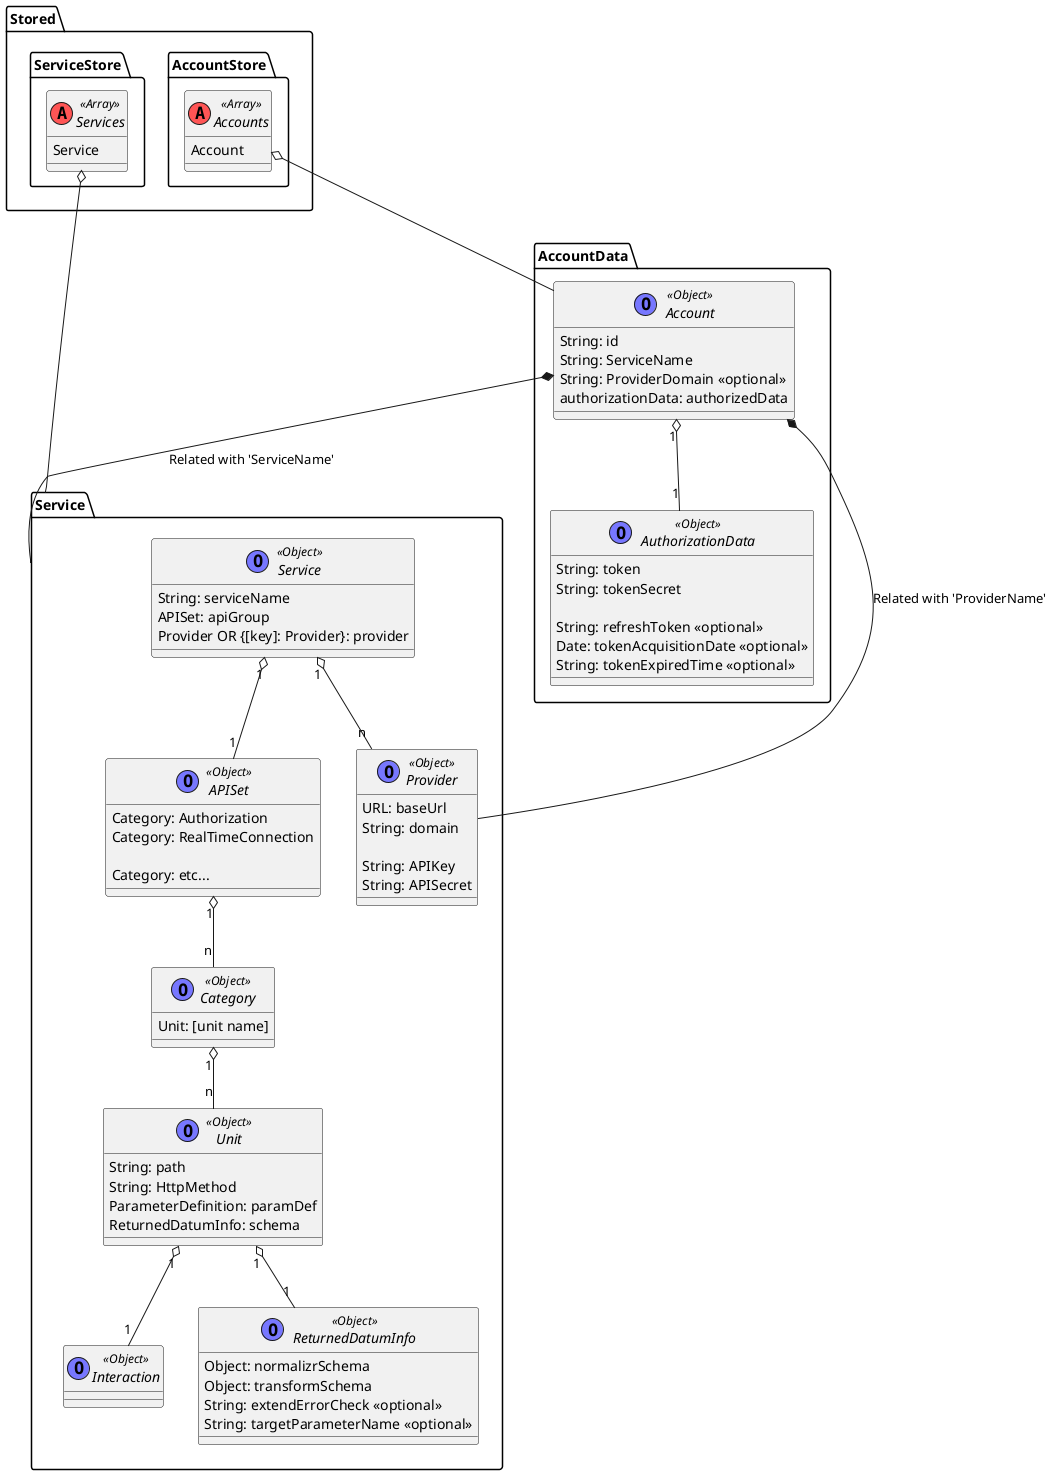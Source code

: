 @startuml

package Stored{
    package AccountStore{
        interface Accounts <<(A,#FF5555) Array>>{
            Account
        }
    }

    package ServiceStore{
        interface Services <<(A,#FF5555) Array>>{
            Service
        }
    }
}

package "AccountData" {
    interface Account<<(O,#7777FF)Object>>{
        String: id
        String: ServiceName
        String: ProviderDomain <<optional>>
        authorizationData: authorizedData
    }

    interface AuthorizationData<<(O,#7777FF)Object>>{
        String: token
        String: tokenSecret

        String: refreshToken <<optional>>
        Date: tokenAcquisitionDate <<optional>>
        String: tokenExpiredTime <<optional>>
    }

    Account "1" o-- "1" AuthorizationData
}

package "Service" {
    interface Service<<(O,#7777FF)Object>>{
        String: serviceName
        APISet: apiGroup
        Provider OR {[key]: Provider}: provider
    }

    interface Provider<<(O,#7777FF)Object>>{
        URL: baseUrl
        String: domain

        String: APIKey
        String: APISecret
    }

    interface APISet<<(O,#7777FF)Object>>{
        Category: Authorization
        Category: RealTimeConnection

        Category: etc...
    }

    interface Category<<(O,#7777FF)Object>>{
        Unit: [unit name]
    }

    interface Unit<<(O,#7777FF)Object>>{
        String: path
        String: HttpMethod
        ParameterDefinition: paramDef
        ReturnedDatumInfo: schema
    }

    interface Interaction<<(O,#7777FF)Object>>{

    }

    interface ReturnedDatumInfo<<(O,#7777FF)Object>>{
        Object: normalizrSchema
        Object: transformSchema
        String: extendErrorCheck <<optional>>
        String: targetParameterName <<optional>>
    }


    Service "1" o-- "n" Provider

    Service "1" o-- "1" APISet
    APISet "1" o-- "n" Category
    Category "1"  o-- "n" Unit
    Unit "1" o-- "1" ReturnedDatumInfo
    Unit "1" o-- "1" Interaction
}

Account *-- Service : Related with 'ServiceName'
Account *-- Provider : Related with 'ProviderName'

Accounts o-- Account
Services o-- Service

@enduml

